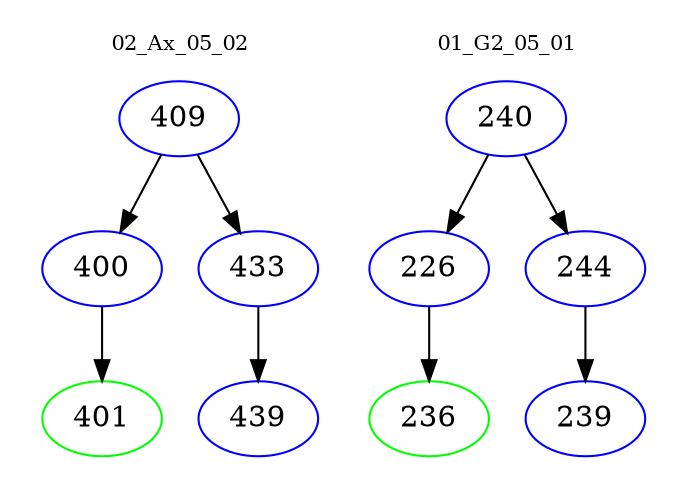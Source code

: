 digraph{
subgraph cluster_0 {
color = white
label = "02_Ax_05_02";
fontsize=10;
T0_409 [label="409", color="blue"]
T0_409 -> T0_400 [color="black"]
T0_400 [label="400", color="blue"]
T0_400 -> T0_401 [color="black"]
T0_401 [label="401", color="green"]
T0_409 -> T0_433 [color="black"]
T0_433 [label="433", color="blue"]
T0_433 -> T0_439 [color="black"]
T0_439 [label="439", color="blue"]
}
subgraph cluster_1 {
color = white
label = "01_G2_05_01";
fontsize=10;
T1_240 [label="240", color="blue"]
T1_240 -> T1_226 [color="black"]
T1_226 [label="226", color="blue"]
T1_226 -> T1_236 [color="black"]
T1_236 [label="236", color="green"]
T1_240 -> T1_244 [color="black"]
T1_244 [label="244", color="blue"]
T1_244 -> T1_239 [color="black"]
T1_239 [label="239", color="blue"]
}
}
